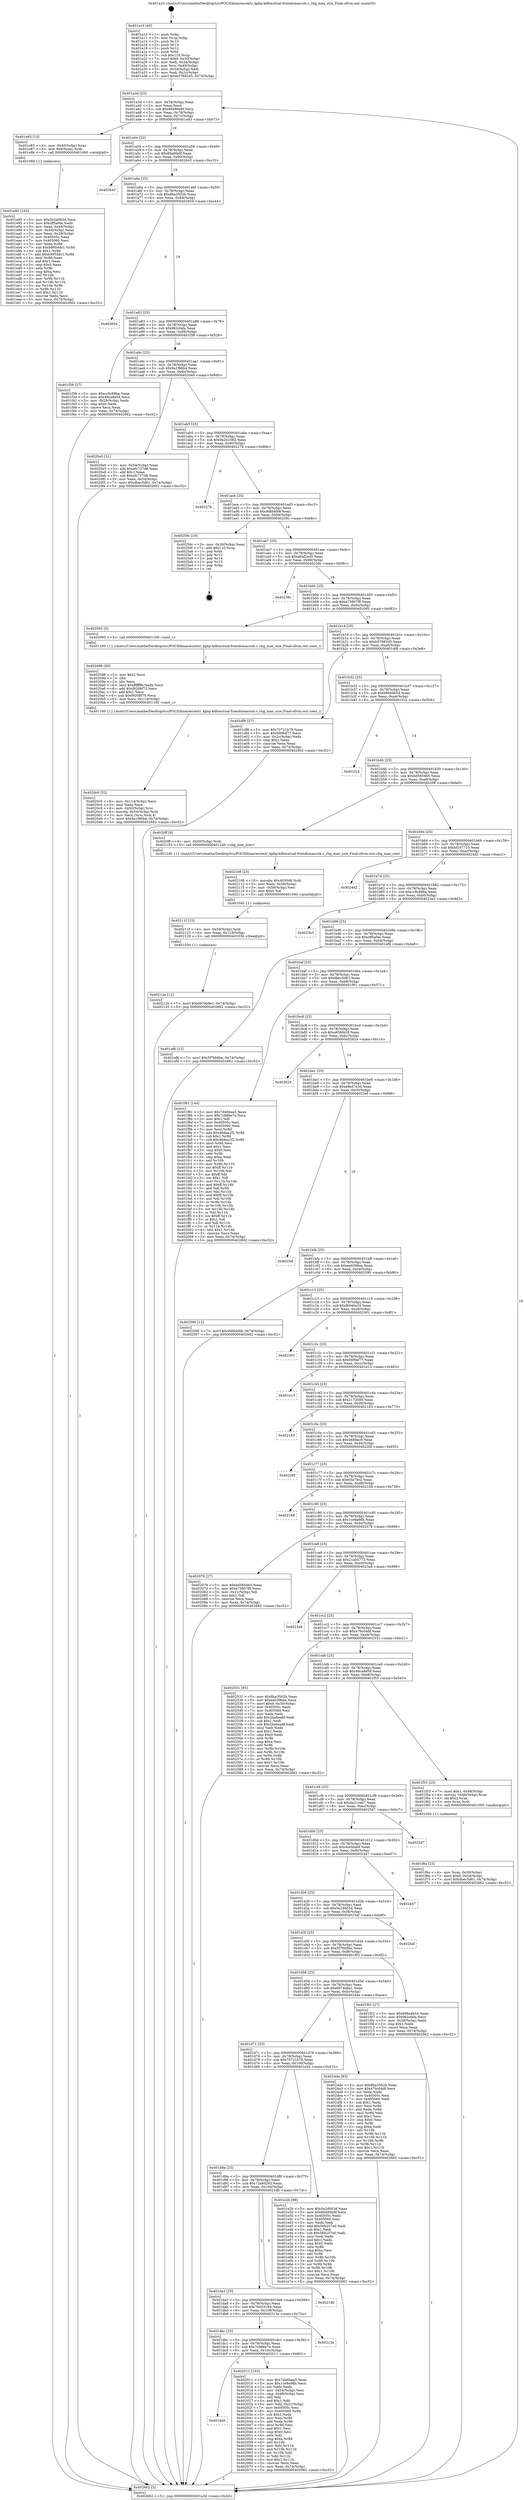 digraph "0x401a10" {
  label = "0x401a10 (/mnt/c/Users/mathe/Desktop/tcc/POCII/binaries/extr_kphp-kdbmutual-friendsmaccub.c_chg_max_size_Final-ollvm.out::main(0))"
  labelloc = "t"
  node[shape=record]

  Entry [label="",width=0.3,height=0.3,shape=circle,fillcolor=black,style=filled]
  "0x401a3d" [label="{
     0x401a3d [23]\l
     | [instrs]\l
     &nbsp;&nbsp;0x401a3d \<+3\>: mov -0x74(%rbp),%eax\l
     &nbsp;&nbsp;0x401a40 \<+2\>: mov %eax,%ecx\l
     &nbsp;&nbsp;0x401a42 \<+6\>: sub $0x89490b8f,%ecx\l
     &nbsp;&nbsp;0x401a48 \<+3\>: mov %eax,-0x78(%rbp)\l
     &nbsp;&nbsp;0x401a4b \<+3\>: mov %ecx,-0x7c(%rbp)\l
     &nbsp;&nbsp;0x401a4e \<+6\>: je 0000000000401e83 \<main+0x473\>\l
  }"]
  "0x401e83" [label="{
     0x401e83 [13]\l
     | [instrs]\l
     &nbsp;&nbsp;0x401e83 \<+4\>: mov -0x40(%rbp),%rax\l
     &nbsp;&nbsp;0x401e87 \<+4\>: mov 0x8(%rax),%rdi\l
     &nbsp;&nbsp;0x401e8b \<+5\>: call 0000000000401060 \<atoi@plt\>\l
     | [calls]\l
     &nbsp;&nbsp;0x401060 \{1\} (unknown)\l
  }"]
  "0x401a54" [label="{
     0x401a54 [22]\l
     | [instrs]\l
     &nbsp;&nbsp;0x401a54 \<+5\>: jmp 0000000000401a59 \<main+0x49\>\l
     &nbsp;&nbsp;0x401a59 \<+3\>: mov -0x78(%rbp),%eax\l
     &nbsp;&nbsp;0x401a5c \<+5\>: sub $0x89a6fa0f,%eax\l
     &nbsp;&nbsp;0x401a61 \<+3\>: mov %eax,-0x80(%rbp)\l
     &nbsp;&nbsp;0x401a64 \<+6\>: je 0000000000402643 \<main+0xc33\>\l
  }"]
  Exit [label="",width=0.3,height=0.3,shape=circle,fillcolor=black,style=filled,peripheries=2]
  "0x402643" [label="{
     0x402643\l
  }", style=dashed]
  "0x401a6a" [label="{
     0x401a6a [25]\l
     | [instrs]\l
     &nbsp;&nbsp;0x401a6a \<+5\>: jmp 0000000000401a6f \<main+0x5f\>\l
     &nbsp;&nbsp;0x401a6f \<+3\>: mov -0x78(%rbp),%eax\l
     &nbsp;&nbsp;0x401a72 \<+5\>: sub $0x8ba3502b,%eax\l
     &nbsp;&nbsp;0x401a77 \<+6\>: mov %eax,-0x84(%rbp)\l
     &nbsp;&nbsp;0x401a7d \<+6\>: je 0000000000402654 \<main+0xc44\>\l
  }"]
  "0x40212e" [label="{
     0x40212e [12]\l
     | [instrs]\l
     &nbsp;&nbsp;0x40212e \<+7\>: movl $0x6974b8e1,-0x74(%rbp)\l
     &nbsp;&nbsp;0x402135 \<+5\>: jmp 0000000000402662 \<main+0xc52\>\l
  }"]
  "0x402654" [label="{
     0x402654\l
  }", style=dashed]
  "0x401a83" [label="{
     0x401a83 [25]\l
     | [instrs]\l
     &nbsp;&nbsp;0x401a83 \<+5\>: jmp 0000000000401a88 \<main+0x78\>\l
     &nbsp;&nbsp;0x401a88 \<+3\>: mov -0x78(%rbp),%eax\l
     &nbsp;&nbsp;0x401a8b \<+5\>: sub $0x962cfafa,%eax\l
     &nbsp;&nbsp;0x401a90 \<+6\>: mov %eax,-0x88(%rbp)\l
     &nbsp;&nbsp;0x401a96 \<+6\>: je 0000000000401f38 \<main+0x528\>\l
  }"]
  "0x40211f" [label="{
     0x40211f [15]\l
     | [instrs]\l
     &nbsp;&nbsp;0x40211f \<+4\>: mov -0x50(%rbp),%rdi\l
     &nbsp;&nbsp;0x402123 \<+6\>: mov %eax,-0x118(%rbp)\l
     &nbsp;&nbsp;0x402129 \<+5\>: call 0000000000401030 \<free@plt\>\l
     | [calls]\l
     &nbsp;&nbsp;0x401030 \{1\} (unknown)\l
  }"]
  "0x401f38" [label="{
     0x401f38 [27]\l
     | [instrs]\l
     &nbsp;&nbsp;0x401f38 \<+5\>: mov $0xcc8c89ba,%eax\l
     &nbsp;&nbsp;0x401f3d \<+5\>: mov $0x48ca8e59,%ecx\l
     &nbsp;&nbsp;0x401f42 \<+3\>: mov -0x28(%rbp),%edx\l
     &nbsp;&nbsp;0x401f45 \<+3\>: cmp $0x0,%edx\l
     &nbsp;&nbsp;0x401f48 \<+3\>: cmove %ecx,%eax\l
     &nbsp;&nbsp;0x401f4b \<+3\>: mov %eax,-0x74(%rbp)\l
     &nbsp;&nbsp;0x401f4e \<+5\>: jmp 0000000000402662 \<main+0xc52\>\l
  }"]
  "0x401a9c" [label="{
     0x401a9c [25]\l
     | [instrs]\l
     &nbsp;&nbsp;0x401a9c \<+5\>: jmp 0000000000401aa1 \<main+0x91\>\l
     &nbsp;&nbsp;0x401aa1 \<+3\>: mov -0x78(%rbp),%eax\l
     &nbsp;&nbsp;0x401aa4 \<+5\>: sub $0x9a1f96b4,%eax\l
     &nbsp;&nbsp;0x401aa9 \<+6\>: mov %eax,-0x8c(%rbp)\l
     &nbsp;&nbsp;0x401aaf \<+6\>: je 00000000004020e0 \<main+0x6d0\>\l
  }"]
  "0x402108" [label="{
     0x402108 [23]\l
     | [instrs]\l
     &nbsp;&nbsp;0x402108 \<+10\>: movabs $0x4030d6,%rdi\l
     &nbsp;&nbsp;0x402112 \<+3\>: mov %eax,-0x58(%rbp)\l
     &nbsp;&nbsp;0x402115 \<+3\>: mov -0x58(%rbp),%esi\l
     &nbsp;&nbsp;0x402118 \<+2\>: mov $0x0,%al\l
     &nbsp;&nbsp;0x40211a \<+5\>: call 0000000000401040 \<printf@plt\>\l
     | [calls]\l
     &nbsp;&nbsp;0x401040 \{1\} (unknown)\l
  }"]
  "0x4020e0" [label="{
     0x4020e0 [31]\l
     | [instrs]\l
     &nbsp;&nbsp;0x4020e0 \<+3\>: mov -0x54(%rbp),%eax\l
     &nbsp;&nbsp;0x4020e3 \<+5\>: add $0xefc737d8,%eax\l
     &nbsp;&nbsp;0x4020e8 \<+3\>: add $0x1,%eax\l
     &nbsp;&nbsp;0x4020eb \<+5\>: sub $0xefc737d8,%eax\l
     &nbsp;&nbsp;0x4020f0 \<+3\>: mov %eax,-0x54(%rbp)\l
     &nbsp;&nbsp;0x4020f3 \<+7\>: movl $0xdbec5d61,-0x74(%rbp)\l
     &nbsp;&nbsp;0x4020fa \<+5\>: jmp 0000000000402662 \<main+0xc52\>\l
  }"]
  "0x401ab5" [label="{
     0x401ab5 [25]\l
     | [instrs]\l
     &nbsp;&nbsp;0x401ab5 \<+5\>: jmp 0000000000401aba \<main+0xaa\>\l
     &nbsp;&nbsp;0x401aba \<+3\>: mov -0x78(%rbp),%eax\l
     &nbsp;&nbsp;0x401abd \<+5\>: sub $0x9a2b1082,%eax\l
     &nbsp;&nbsp;0x401ac2 \<+6\>: mov %eax,-0x90(%rbp)\l
     &nbsp;&nbsp;0x401ac8 \<+6\>: je 000000000040227b \<main+0x86b\>\l
  }"]
  "0x4020c0" [label="{
     0x4020c0 [32]\l
     | [instrs]\l
     &nbsp;&nbsp;0x4020c0 \<+6\>: mov -0x114(%rbp),%ecx\l
     &nbsp;&nbsp;0x4020c6 \<+3\>: imul %eax,%ecx\l
     &nbsp;&nbsp;0x4020c9 \<+4\>: mov -0x50(%rbp),%rsi\l
     &nbsp;&nbsp;0x4020cd \<+4\>: movslq -0x54(%rbp),%rdi\l
     &nbsp;&nbsp;0x4020d1 \<+3\>: mov %ecx,(%rsi,%rdi,4)\l
     &nbsp;&nbsp;0x4020d4 \<+7\>: movl $0x9a1f96b4,-0x74(%rbp)\l
     &nbsp;&nbsp;0x4020db \<+5\>: jmp 0000000000402662 \<main+0xc52\>\l
  }"]
  "0x40227b" [label="{
     0x40227b\l
  }", style=dashed]
  "0x401ace" [label="{
     0x401ace [25]\l
     | [instrs]\l
     &nbsp;&nbsp;0x401ace \<+5\>: jmp 0000000000401ad3 \<main+0xc3\>\l
     &nbsp;&nbsp;0x401ad3 \<+3\>: mov -0x78(%rbp),%eax\l
     &nbsp;&nbsp;0x401ad6 \<+5\>: sub $0x9dfd4f48,%eax\l
     &nbsp;&nbsp;0x401adb \<+6\>: mov %eax,-0x94(%rbp)\l
     &nbsp;&nbsp;0x401ae1 \<+6\>: je 000000000040259c \<main+0xb8c\>\l
  }"]
  "0x402098" [label="{
     0x402098 [40]\l
     | [instrs]\l
     &nbsp;&nbsp;0x402098 \<+5\>: mov $0x2,%ecx\l
     &nbsp;&nbsp;0x40209d \<+1\>: cltd\l
     &nbsp;&nbsp;0x40209e \<+2\>: idiv %ecx\l
     &nbsp;&nbsp;0x4020a0 \<+6\>: imul $0xfffffffe,%edx,%ecx\l
     &nbsp;&nbsp;0x4020a6 \<+6\>: add $0xf9208f75,%ecx\l
     &nbsp;&nbsp;0x4020ac \<+3\>: add $0x1,%ecx\l
     &nbsp;&nbsp;0x4020af \<+6\>: sub $0xf9208f75,%ecx\l
     &nbsp;&nbsp;0x4020b5 \<+6\>: mov %ecx,-0x114(%rbp)\l
     &nbsp;&nbsp;0x4020bb \<+5\>: call 0000000000401160 \<next_i\>\l
     | [calls]\l
     &nbsp;&nbsp;0x401160 \{1\} (/mnt/c/Users/mathe/Desktop/tcc/POCII/binaries/extr_kphp-kdbmutual-friendsmaccub.c_chg_max_size_Final-ollvm.out::next_i)\l
  }"]
  "0x40259c" [label="{
     0x40259c [19]\l
     | [instrs]\l
     &nbsp;&nbsp;0x40259c \<+3\>: mov -0x30(%rbp),%eax\l
     &nbsp;&nbsp;0x40259f \<+7\>: add $0x110,%rsp\l
     &nbsp;&nbsp;0x4025a6 \<+1\>: pop %rbx\l
     &nbsp;&nbsp;0x4025a7 \<+2\>: pop %r12\l
     &nbsp;&nbsp;0x4025a9 \<+2\>: pop %r14\l
     &nbsp;&nbsp;0x4025ab \<+2\>: pop %r15\l
     &nbsp;&nbsp;0x4025ad \<+1\>: pop %rbp\l
     &nbsp;&nbsp;0x4025ae \<+1\>: ret\l
  }"]
  "0x401ae7" [label="{
     0x401ae7 [25]\l
     | [instrs]\l
     &nbsp;&nbsp;0x401ae7 \<+5\>: jmp 0000000000401aec \<main+0xdc\>\l
     &nbsp;&nbsp;0x401aec \<+3\>: mov -0x78(%rbp),%eax\l
     &nbsp;&nbsp;0x401aef \<+5\>: sub $0xa6bf2ed5,%eax\l
     &nbsp;&nbsp;0x401af4 \<+6\>: mov %eax,-0x98(%rbp)\l
     &nbsp;&nbsp;0x401afa \<+6\>: je 000000000040239c \<main+0x98c\>\l
  }"]
  "0x401dd5" [label="{
     0x401dd5\l
  }", style=dashed]
  "0x40239c" [label="{
     0x40239c\l
  }", style=dashed]
  "0x401b00" [label="{
     0x401b00 [25]\l
     | [instrs]\l
     &nbsp;&nbsp;0x401b00 \<+5\>: jmp 0000000000401b05 \<main+0xf5\>\l
     &nbsp;&nbsp;0x401b05 \<+3\>: mov -0x78(%rbp),%eax\l
     &nbsp;&nbsp;0x401b08 \<+5\>: sub $0xa73907f8,%eax\l
     &nbsp;&nbsp;0x401b0d \<+6\>: mov %eax,-0x9c(%rbp)\l
     &nbsp;&nbsp;0x401b13 \<+6\>: je 0000000000402093 \<main+0x683\>\l
  }"]
  "0x402011" [label="{
     0x402011 [103]\l
     | [instrs]\l
     &nbsp;&nbsp;0x402011 \<+5\>: mov $0x7d46bea5,%eax\l
     &nbsp;&nbsp;0x402016 \<+5\>: mov $0x1ce9a98b,%ecx\l
     &nbsp;&nbsp;0x40201b \<+2\>: xor %edx,%edx\l
     &nbsp;&nbsp;0x40201d \<+3\>: mov -0x54(%rbp),%esi\l
     &nbsp;&nbsp;0x402020 \<+3\>: cmp -0x48(%rbp),%esi\l
     &nbsp;&nbsp;0x402023 \<+4\>: setl %dil\l
     &nbsp;&nbsp;0x402027 \<+4\>: and $0x1,%dil\l
     &nbsp;&nbsp;0x40202b \<+4\>: mov %dil,-0x21(%rbp)\l
     &nbsp;&nbsp;0x40202f \<+7\>: mov 0x40505c,%esi\l
     &nbsp;&nbsp;0x402036 \<+8\>: mov 0x405060,%r8d\l
     &nbsp;&nbsp;0x40203e \<+3\>: sub $0x1,%edx\l
     &nbsp;&nbsp;0x402041 \<+3\>: mov %esi,%r9d\l
     &nbsp;&nbsp;0x402044 \<+3\>: add %edx,%r9d\l
     &nbsp;&nbsp;0x402047 \<+4\>: imul %r9d,%esi\l
     &nbsp;&nbsp;0x40204b \<+3\>: and $0x1,%esi\l
     &nbsp;&nbsp;0x40204e \<+3\>: cmp $0x0,%esi\l
     &nbsp;&nbsp;0x402051 \<+4\>: sete %dil\l
     &nbsp;&nbsp;0x402055 \<+4\>: cmp $0xa,%r8d\l
     &nbsp;&nbsp;0x402059 \<+4\>: setl %r10b\l
     &nbsp;&nbsp;0x40205d \<+3\>: mov %dil,%r11b\l
     &nbsp;&nbsp;0x402060 \<+3\>: and %r10b,%r11b\l
     &nbsp;&nbsp;0x402063 \<+3\>: xor %r10b,%dil\l
     &nbsp;&nbsp;0x402066 \<+3\>: or %dil,%r11b\l
     &nbsp;&nbsp;0x402069 \<+4\>: test $0x1,%r11b\l
     &nbsp;&nbsp;0x40206d \<+3\>: cmovne %ecx,%eax\l
     &nbsp;&nbsp;0x402070 \<+3\>: mov %eax,-0x74(%rbp)\l
     &nbsp;&nbsp;0x402073 \<+5\>: jmp 0000000000402662 \<main+0xc52\>\l
  }"]
  "0x402093" [label="{
     0x402093 [5]\l
     | [instrs]\l
     &nbsp;&nbsp;0x402093 \<+5\>: call 0000000000401160 \<next_i\>\l
     | [calls]\l
     &nbsp;&nbsp;0x401160 \{1\} (/mnt/c/Users/mathe/Desktop/tcc/POCII/binaries/extr_kphp-kdbmutual-friendsmaccub.c_chg_max_size_Final-ollvm.out::next_i)\l
  }"]
  "0x401b19" [label="{
     0x401b19 [25]\l
     | [instrs]\l
     &nbsp;&nbsp;0x401b19 \<+5\>: jmp 0000000000401b1e \<main+0x10e\>\l
     &nbsp;&nbsp;0x401b1e \<+3\>: mov -0x78(%rbp),%eax\l
     &nbsp;&nbsp;0x401b21 \<+5\>: sub $0xb57882d5,%eax\l
     &nbsp;&nbsp;0x401b26 \<+6\>: mov %eax,-0xa0(%rbp)\l
     &nbsp;&nbsp;0x401b2c \<+6\>: je 0000000000401df8 \<main+0x3e8\>\l
  }"]
  "0x401dbc" [label="{
     0x401dbc [25]\l
     | [instrs]\l
     &nbsp;&nbsp;0x401dbc \<+5\>: jmp 0000000000401dc1 \<main+0x3b1\>\l
     &nbsp;&nbsp;0x401dc1 \<+3\>: mov -0x78(%rbp),%eax\l
     &nbsp;&nbsp;0x401dc4 \<+5\>: sub $0x7c986e7e,%eax\l
     &nbsp;&nbsp;0x401dc9 \<+6\>: mov %eax,-0x10c(%rbp)\l
     &nbsp;&nbsp;0x401dcf \<+6\>: je 0000000000402011 \<main+0x601\>\l
  }"]
  "0x401df8" [label="{
     0x401df8 [27]\l
     | [instrs]\l
     &nbsp;&nbsp;0x401df8 \<+5\>: mov $0x70721b78,%eax\l
     &nbsp;&nbsp;0x401dfd \<+5\>: mov $0xfd99af77,%ecx\l
     &nbsp;&nbsp;0x401e02 \<+3\>: mov -0x2c(%rbp),%edx\l
     &nbsp;&nbsp;0x401e05 \<+3\>: cmp $0x2,%edx\l
     &nbsp;&nbsp;0x401e08 \<+3\>: cmovne %ecx,%eax\l
     &nbsp;&nbsp;0x401e0b \<+3\>: mov %eax,-0x74(%rbp)\l
     &nbsp;&nbsp;0x401e0e \<+5\>: jmp 0000000000402662 \<main+0xc52\>\l
  }"]
  "0x401b32" [label="{
     0x401b32 [25]\l
     | [instrs]\l
     &nbsp;&nbsp;0x401b32 \<+5\>: jmp 0000000000401b37 \<main+0x127\>\l
     &nbsp;&nbsp;0x401b37 \<+3\>: mov -0x78(%rbp),%eax\l
     &nbsp;&nbsp;0x401b3a \<+5\>: sub $0xb86a4b54,%eax\l
     &nbsp;&nbsp;0x401b3f \<+6\>: mov %eax,-0xa4(%rbp)\l
     &nbsp;&nbsp;0x401b45 \<+6\>: je 0000000000401f1d \<main+0x50d\>\l
  }"]
  "0x402662" [label="{
     0x402662 [5]\l
     | [instrs]\l
     &nbsp;&nbsp;0x402662 \<+5\>: jmp 0000000000401a3d \<main+0x2d\>\l
  }"]
  "0x401a10" [label="{
     0x401a10 [45]\l
     | [instrs]\l
     &nbsp;&nbsp;0x401a10 \<+1\>: push %rbp\l
     &nbsp;&nbsp;0x401a11 \<+3\>: mov %rsp,%rbp\l
     &nbsp;&nbsp;0x401a14 \<+2\>: push %r15\l
     &nbsp;&nbsp;0x401a16 \<+2\>: push %r14\l
     &nbsp;&nbsp;0x401a18 \<+2\>: push %r12\l
     &nbsp;&nbsp;0x401a1a \<+1\>: push %rbx\l
     &nbsp;&nbsp;0x401a1b \<+7\>: sub $0x110,%rsp\l
     &nbsp;&nbsp;0x401a22 \<+7\>: movl $0x0,-0x30(%rbp)\l
     &nbsp;&nbsp;0x401a29 \<+3\>: mov %edi,-0x34(%rbp)\l
     &nbsp;&nbsp;0x401a2c \<+4\>: mov %rsi,-0x40(%rbp)\l
     &nbsp;&nbsp;0x401a30 \<+3\>: mov -0x34(%rbp),%edi\l
     &nbsp;&nbsp;0x401a33 \<+3\>: mov %edi,-0x2c(%rbp)\l
     &nbsp;&nbsp;0x401a36 \<+7\>: movl $0xb57882d5,-0x74(%rbp)\l
  }"]
  "0x40213a" [label="{
     0x40213a\l
  }", style=dashed]
  "0x401f1d" [label="{
     0x401f1d\l
  }", style=dashed]
  "0x401b4b" [label="{
     0x401b4b [25]\l
     | [instrs]\l
     &nbsp;&nbsp;0x401b4b \<+5\>: jmp 0000000000401b50 \<main+0x140\>\l
     &nbsp;&nbsp;0x401b50 \<+3\>: mov -0x78(%rbp),%eax\l
     &nbsp;&nbsp;0x401b53 \<+5\>: sub $0xbd585465,%eax\l
     &nbsp;&nbsp;0x401b58 \<+6\>: mov %eax,-0xa8(%rbp)\l
     &nbsp;&nbsp;0x401b5e \<+6\>: je 00000000004020ff \<main+0x6ef\>\l
  }"]
  "0x401da3" [label="{
     0x401da3 [25]\l
     | [instrs]\l
     &nbsp;&nbsp;0x401da3 \<+5\>: jmp 0000000000401da8 \<main+0x398\>\l
     &nbsp;&nbsp;0x401da8 \<+3\>: mov -0x78(%rbp),%eax\l
     &nbsp;&nbsp;0x401dab \<+5\>: sub $0x7b053164,%eax\l
     &nbsp;&nbsp;0x401db0 \<+6\>: mov %eax,-0x108(%rbp)\l
     &nbsp;&nbsp;0x401db6 \<+6\>: je 000000000040213a \<main+0x72a\>\l
  }"]
  "0x4020ff" [label="{
     0x4020ff [9]\l
     | [instrs]\l
     &nbsp;&nbsp;0x4020ff \<+4\>: mov -0x50(%rbp),%rdi\l
     &nbsp;&nbsp;0x402103 \<+5\>: call 0000000000401240 \<chg_max_size\>\l
     | [calls]\l
     &nbsp;&nbsp;0x401240 \{1\} (/mnt/c/Users/mathe/Desktop/tcc/POCII/binaries/extr_kphp-kdbmutual-friendsmaccub.c_chg_max_size_Final-ollvm.out::chg_max_size)\l
  }"]
  "0x401b64" [label="{
     0x401b64 [25]\l
     | [instrs]\l
     &nbsp;&nbsp;0x401b64 \<+5\>: jmp 0000000000401b69 \<main+0x159\>\l
     &nbsp;&nbsp;0x401b69 \<+3\>: mov -0x78(%rbp),%eax\l
     &nbsp;&nbsp;0x401b6c \<+5\>: sub $0xbf167710,%eax\l
     &nbsp;&nbsp;0x401b71 \<+6\>: mov %eax,-0xac(%rbp)\l
     &nbsp;&nbsp;0x401b77 \<+6\>: je 00000000004024d2 \<main+0xac2\>\l
  }"]
  "0x4021db" [label="{
     0x4021db\l
  }", style=dashed]
  "0x4024d2" [label="{
     0x4024d2\l
  }", style=dashed]
  "0x401b7d" [label="{
     0x401b7d [25]\l
     | [instrs]\l
     &nbsp;&nbsp;0x401b7d \<+5\>: jmp 0000000000401b82 \<main+0x172\>\l
     &nbsp;&nbsp;0x401b82 \<+3\>: mov -0x78(%rbp),%eax\l
     &nbsp;&nbsp;0x401b85 \<+5\>: sub $0xcc8c89ba,%eax\l
     &nbsp;&nbsp;0x401b8a \<+6\>: mov %eax,-0xb0(%rbp)\l
     &nbsp;&nbsp;0x401b90 \<+6\>: je 00000000004023e3 \<main+0x9d3\>\l
  }"]
  "0x401f6a" [label="{
     0x401f6a [23]\l
     | [instrs]\l
     &nbsp;&nbsp;0x401f6a \<+4\>: mov %rax,-0x50(%rbp)\l
     &nbsp;&nbsp;0x401f6e \<+7\>: movl $0x0,-0x54(%rbp)\l
     &nbsp;&nbsp;0x401f75 \<+7\>: movl $0xdbec5d61,-0x74(%rbp)\l
     &nbsp;&nbsp;0x401f7c \<+5\>: jmp 0000000000402662 \<main+0xc52\>\l
  }"]
  "0x4023e3" [label="{
     0x4023e3\l
  }", style=dashed]
  "0x401b96" [label="{
     0x401b96 [25]\l
     | [instrs]\l
     &nbsp;&nbsp;0x401b96 \<+5\>: jmp 0000000000401b9b \<main+0x18b\>\l
     &nbsp;&nbsp;0x401b9b \<+3\>: mov -0x78(%rbp),%eax\l
     &nbsp;&nbsp;0x401b9e \<+5\>: sub $0xcff5af4e,%eax\l
     &nbsp;&nbsp;0x401ba3 \<+6\>: mov %eax,-0xb4(%rbp)\l
     &nbsp;&nbsp;0x401ba9 \<+6\>: je 0000000000401ef6 \<main+0x4e6\>\l
  }"]
  "0x401e90" [label="{
     0x401e90 [102]\l
     | [instrs]\l
     &nbsp;&nbsp;0x401e90 \<+5\>: mov $0x5e2d003d,%ecx\l
     &nbsp;&nbsp;0x401e95 \<+5\>: mov $0xcff5af4e,%edx\l
     &nbsp;&nbsp;0x401e9a \<+3\>: mov %eax,-0x44(%rbp)\l
     &nbsp;&nbsp;0x401e9d \<+3\>: mov -0x44(%rbp),%eax\l
     &nbsp;&nbsp;0x401ea0 \<+3\>: mov %eax,-0x28(%rbp)\l
     &nbsp;&nbsp;0x401ea3 \<+7\>: mov 0x40505c,%eax\l
     &nbsp;&nbsp;0x401eaa \<+7\>: mov 0x405060,%esi\l
     &nbsp;&nbsp;0x401eb1 \<+3\>: mov %eax,%r8d\l
     &nbsp;&nbsp;0x401eb4 \<+7\>: sub $0xb9954dc1,%r8d\l
     &nbsp;&nbsp;0x401ebb \<+4\>: sub $0x1,%r8d\l
     &nbsp;&nbsp;0x401ebf \<+7\>: add $0xb9954dc1,%r8d\l
     &nbsp;&nbsp;0x401ec6 \<+4\>: imul %r8d,%eax\l
     &nbsp;&nbsp;0x401eca \<+3\>: and $0x1,%eax\l
     &nbsp;&nbsp;0x401ecd \<+3\>: cmp $0x0,%eax\l
     &nbsp;&nbsp;0x401ed0 \<+4\>: sete %r9b\l
     &nbsp;&nbsp;0x401ed4 \<+3\>: cmp $0xa,%esi\l
     &nbsp;&nbsp;0x401ed7 \<+4\>: setl %r10b\l
     &nbsp;&nbsp;0x401edb \<+3\>: mov %r9b,%r11b\l
     &nbsp;&nbsp;0x401ede \<+3\>: and %r10b,%r11b\l
     &nbsp;&nbsp;0x401ee1 \<+3\>: xor %r10b,%r9b\l
     &nbsp;&nbsp;0x401ee4 \<+3\>: or %r9b,%r11b\l
     &nbsp;&nbsp;0x401ee7 \<+4\>: test $0x1,%r11b\l
     &nbsp;&nbsp;0x401eeb \<+3\>: cmovne %edx,%ecx\l
     &nbsp;&nbsp;0x401eee \<+3\>: mov %ecx,-0x74(%rbp)\l
     &nbsp;&nbsp;0x401ef1 \<+5\>: jmp 0000000000402662 \<main+0xc52\>\l
  }"]
  "0x401ef6" [label="{
     0x401ef6 [12]\l
     | [instrs]\l
     &nbsp;&nbsp;0x401ef6 \<+7\>: movl $0x5f76b8be,-0x74(%rbp)\l
     &nbsp;&nbsp;0x401efd \<+5\>: jmp 0000000000402662 \<main+0xc52\>\l
  }"]
  "0x401baf" [label="{
     0x401baf [25]\l
     | [instrs]\l
     &nbsp;&nbsp;0x401baf \<+5\>: jmp 0000000000401bb4 \<main+0x1a4\>\l
     &nbsp;&nbsp;0x401bb4 \<+3\>: mov -0x78(%rbp),%eax\l
     &nbsp;&nbsp;0x401bb7 \<+5\>: sub $0xdbec5d61,%eax\l
     &nbsp;&nbsp;0x401bbc \<+6\>: mov %eax,-0xb8(%rbp)\l
     &nbsp;&nbsp;0x401bc2 \<+6\>: je 0000000000401f81 \<main+0x571\>\l
  }"]
  "0x401d8a" [label="{
     0x401d8a [25]\l
     | [instrs]\l
     &nbsp;&nbsp;0x401d8a \<+5\>: jmp 0000000000401d8f \<main+0x37f\>\l
     &nbsp;&nbsp;0x401d8f \<+3\>: mov -0x78(%rbp),%eax\l
     &nbsp;&nbsp;0x401d92 \<+5\>: sub $0x72a6d292,%eax\l
     &nbsp;&nbsp;0x401d97 \<+6\>: mov %eax,-0x104(%rbp)\l
     &nbsp;&nbsp;0x401d9d \<+6\>: je 00000000004021db \<main+0x7cb\>\l
  }"]
  "0x401f81" [label="{
     0x401f81 [144]\l
     | [instrs]\l
     &nbsp;&nbsp;0x401f81 \<+5\>: mov $0x7d46bea5,%eax\l
     &nbsp;&nbsp;0x401f86 \<+5\>: mov $0x7c986e7e,%ecx\l
     &nbsp;&nbsp;0x401f8b \<+2\>: mov $0x1,%dl\l
     &nbsp;&nbsp;0x401f8d \<+7\>: mov 0x40505c,%esi\l
     &nbsp;&nbsp;0x401f94 \<+7\>: mov 0x405060,%edi\l
     &nbsp;&nbsp;0x401f9b \<+3\>: mov %esi,%r8d\l
     &nbsp;&nbsp;0x401f9e \<+7\>: add $0x46dea1f2,%r8d\l
     &nbsp;&nbsp;0x401fa5 \<+4\>: sub $0x1,%r8d\l
     &nbsp;&nbsp;0x401fa9 \<+7\>: sub $0x46dea1f2,%r8d\l
     &nbsp;&nbsp;0x401fb0 \<+4\>: imul %r8d,%esi\l
     &nbsp;&nbsp;0x401fb4 \<+3\>: and $0x1,%esi\l
     &nbsp;&nbsp;0x401fb7 \<+3\>: cmp $0x0,%esi\l
     &nbsp;&nbsp;0x401fba \<+4\>: sete %r9b\l
     &nbsp;&nbsp;0x401fbe \<+3\>: cmp $0xa,%edi\l
     &nbsp;&nbsp;0x401fc1 \<+4\>: setl %r10b\l
     &nbsp;&nbsp;0x401fc5 \<+3\>: mov %r9b,%r11b\l
     &nbsp;&nbsp;0x401fc8 \<+4\>: xor $0xff,%r11b\l
     &nbsp;&nbsp;0x401fcc \<+3\>: mov %r10b,%bl\l
     &nbsp;&nbsp;0x401fcf \<+3\>: xor $0xff,%bl\l
     &nbsp;&nbsp;0x401fd2 \<+3\>: xor $0x1,%dl\l
     &nbsp;&nbsp;0x401fd5 \<+3\>: mov %r11b,%r14b\l
     &nbsp;&nbsp;0x401fd8 \<+4\>: and $0xff,%r14b\l
     &nbsp;&nbsp;0x401fdc \<+3\>: and %dl,%r9b\l
     &nbsp;&nbsp;0x401fdf \<+3\>: mov %bl,%r15b\l
     &nbsp;&nbsp;0x401fe2 \<+4\>: and $0xff,%r15b\l
     &nbsp;&nbsp;0x401fe6 \<+3\>: and %dl,%r10b\l
     &nbsp;&nbsp;0x401fe9 \<+3\>: or %r9b,%r14b\l
     &nbsp;&nbsp;0x401fec \<+3\>: or %r10b,%r15b\l
     &nbsp;&nbsp;0x401fef \<+3\>: xor %r15b,%r14b\l
     &nbsp;&nbsp;0x401ff2 \<+3\>: or %bl,%r11b\l
     &nbsp;&nbsp;0x401ff5 \<+4\>: xor $0xff,%r11b\l
     &nbsp;&nbsp;0x401ff9 \<+3\>: or $0x1,%dl\l
     &nbsp;&nbsp;0x401ffc \<+3\>: and %dl,%r11b\l
     &nbsp;&nbsp;0x401fff \<+3\>: or %r11b,%r14b\l
     &nbsp;&nbsp;0x402002 \<+4\>: test $0x1,%r14b\l
     &nbsp;&nbsp;0x402006 \<+3\>: cmovne %ecx,%eax\l
     &nbsp;&nbsp;0x402009 \<+3\>: mov %eax,-0x74(%rbp)\l
     &nbsp;&nbsp;0x40200c \<+5\>: jmp 0000000000402662 \<main+0xc52\>\l
  }"]
  "0x401bc8" [label="{
     0x401bc8 [25]\l
     | [instrs]\l
     &nbsp;&nbsp;0x401bc8 \<+5\>: jmp 0000000000401bcd \<main+0x1bd\>\l
     &nbsp;&nbsp;0x401bcd \<+3\>: mov -0x78(%rbp),%eax\l
     &nbsp;&nbsp;0x401bd0 \<+5\>: sub $0xe656fe28,%eax\l
     &nbsp;&nbsp;0x401bd5 \<+6\>: mov %eax,-0xbc(%rbp)\l
     &nbsp;&nbsp;0x401bdb \<+6\>: je 0000000000402624 \<main+0xc14\>\l
  }"]
  "0x401e2b" [label="{
     0x401e2b [88]\l
     | [instrs]\l
     &nbsp;&nbsp;0x401e2b \<+5\>: mov $0x5e2d003d,%eax\l
     &nbsp;&nbsp;0x401e30 \<+5\>: mov $0x89490b8f,%ecx\l
     &nbsp;&nbsp;0x401e35 \<+7\>: mov 0x40505c,%edx\l
     &nbsp;&nbsp;0x401e3c \<+7\>: mov 0x405060,%esi\l
     &nbsp;&nbsp;0x401e43 \<+2\>: mov %edx,%edi\l
     &nbsp;&nbsp;0x401e45 \<+6\>: add $0x56b257e0,%edi\l
     &nbsp;&nbsp;0x401e4b \<+3\>: sub $0x1,%edi\l
     &nbsp;&nbsp;0x401e4e \<+6\>: sub $0x56b257e0,%edi\l
     &nbsp;&nbsp;0x401e54 \<+3\>: imul %edi,%edx\l
     &nbsp;&nbsp;0x401e57 \<+3\>: and $0x1,%edx\l
     &nbsp;&nbsp;0x401e5a \<+3\>: cmp $0x0,%edx\l
     &nbsp;&nbsp;0x401e5d \<+4\>: sete %r8b\l
     &nbsp;&nbsp;0x401e61 \<+3\>: cmp $0xa,%esi\l
     &nbsp;&nbsp;0x401e64 \<+4\>: setl %r9b\l
     &nbsp;&nbsp;0x401e68 \<+3\>: mov %r8b,%r10b\l
     &nbsp;&nbsp;0x401e6b \<+3\>: and %r9b,%r10b\l
     &nbsp;&nbsp;0x401e6e \<+3\>: xor %r9b,%r8b\l
     &nbsp;&nbsp;0x401e71 \<+3\>: or %r8b,%r10b\l
     &nbsp;&nbsp;0x401e74 \<+4\>: test $0x1,%r10b\l
     &nbsp;&nbsp;0x401e78 \<+3\>: cmovne %ecx,%eax\l
     &nbsp;&nbsp;0x401e7b \<+3\>: mov %eax,-0x74(%rbp)\l
     &nbsp;&nbsp;0x401e7e \<+5\>: jmp 0000000000402662 \<main+0xc52\>\l
  }"]
  "0x402624" [label="{
     0x402624\l
  }", style=dashed]
  "0x401be1" [label="{
     0x401be1 [25]\l
     | [instrs]\l
     &nbsp;&nbsp;0x401be1 \<+5\>: jmp 0000000000401be6 \<main+0x1d6\>\l
     &nbsp;&nbsp;0x401be6 \<+3\>: mov -0x78(%rbp),%eax\l
     &nbsp;&nbsp;0x401be9 \<+5\>: sub $0xe8ed7e3d,%eax\l
     &nbsp;&nbsp;0x401bee \<+6\>: mov %eax,-0xc0(%rbp)\l
     &nbsp;&nbsp;0x401bf4 \<+6\>: je 00000000004023ef \<main+0x9df\>\l
  }"]
  "0x401d71" [label="{
     0x401d71 [25]\l
     | [instrs]\l
     &nbsp;&nbsp;0x401d71 \<+5\>: jmp 0000000000401d76 \<main+0x366\>\l
     &nbsp;&nbsp;0x401d76 \<+3\>: mov -0x78(%rbp),%eax\l
     &nbsp;&nbsp;0x401d79 \<+5\>: sub $0x70721b78,%eax\l
     &nbsp;&nbsp;0x401d7e \<+6\>: mov %eax,-0x100(%rbp)\l
     &nbsp;&nbsp;0x401d84 \<+6\>: je 0000000000401e2b \<main+0x41b\>\l
  }"]
  "0x4023ef" [label="{
     0x4023ef\l
  }", style=dashed]
  "0x401bfa" [label="{
     0x401bfa [25]\l
     | [instrs]\l
     &nbsp;&nbsp;0x401bfa \<+5\>: jmp 0000000000401bff \<main+0x1ef\>\l
     &nbsp;&nbsp;0x401bff \<+3\>: mov -0x78(%rbp),%eax\l
     &nbsp;&nbsp;0x401c02 \<+5\>: sub $0xea0396ee,%eax\l
     &nbsp;&nbsp;0x401c07 \<+6\>: mov %eax,-0xc4(%rbp)\l
     &nbsp;&nbsp;0x401c0d \<+6\>: je 0000000000402590 \<main+0xb80\>\l
  }"]
  "0x4024de" [label="{
     0x4024de [83]\l
     | [instrs]\l
     &nbsp;&nbsp;0x4024de \<+5\>: mov $0x8ba3502b,%eax\l
     &nbsp;&nbsp;0x4024e3 \<+5\>: mov $0x47bc04df,%ecx\l
     &nbsp;&nbsp;0x4024e8 \<+2\>: xor %edx,%edx\l
     &nbsp;&nbsp;0x4024ea \<+7\>: mov 0x40505c,%esi\l
     &nbsp;&nbsp;0x4024f1 \<+7\>: mov 0x405060,%edi\l
     &nbsp;&nbsp;0x4024f8 \<+3\>: sub $0x1,%edx\l
     &nbsp;&nbsp;0x4024fb \<+3\>: mov %esi,%r8d\l
     &nbsp;&nbsp;0x4024fe \<+3\>: add %edx,%r8d\l
     &nbsp;&nbsp;0x402501 \<+4\>: imul %r8d,%esi\l
     &nbsp;&nbsp;0x402505 \<+3\>: and $0x1,%esi\l
     &nbsp;&nbsp;0x402508 \<+3\>: cmp $0x0,%esi\l
     &nbsp;&nbsp;0x40250b \<+4\>: sete %r9b\l
     &nbsp;&nbsp;0x40250f \<+3\>: cmp $0xa,%edi\l
     &nbsp;&nbsp;0x402512 \<+4\>: setl %r10b\l
     &nbsp;&nbsp;0x402516 \<+3\>: mov %r9b,%r11b\l
     &nbsp;&nbsp;0x402519 \<+3\>: and %r10b,%r11b\l
     &nbsp;&nbsp;0x40251c \<+3\>: xor %r10b,%r9b\l
     &nbsp;&nbsp;0x40251f \<+3\>: or %r9b,%r11b\l
     &nbsp;&nbsp;0x402522 \<+4\>: test $0x1,%r11b\l
     &nbsp;&nbsp;0x402526 \<+3\>: cmovne %ecx,%eax\l
     &nbsp;&nbsp;0x402529 \<+3\>: mov %eax,-0x74(%rbp)\l
     &nbsp;&nbsp;0x40252c \<+5\>: jmp 0000000000402662 \<main+0xc52\>\l
  }"]
  "0x402590" [label="{
     0x402590 [12]\l
     | [instrs]\l
     &nbsp;&nbsp;0x402590 \<+7\>: movl $0x9dfd4f48,-0x74(%rbp)\l
     &nbsp;&nbsp;0x402597 \<+5\>: jmp 0000000000402662 \<main+0xc52\>\l
  }"]
  "0x401c13" [label="{
     0x401c13 [25]\l
     | [instrs]\l
     &nbsp;&nbsp;0x401c13 \<+5\>: jmp 0000000000401c18 \<main+0x208\>\l
     &nbsp;&nbsp;0x401c18 \<+3\>: mov -0x78(%rbp),%eax\l
     &nbsp;&nbsp;0x401c1b \<+5\>: sub $0xf6046a19,%eax\l
     &nbsp;&nbsp;0x401c20 \<+6\>: mov %eax,-0xc8(%rbp)\l
     &nbsp;&nbsp;0x401c26 \<+6\>: je 0000000000402301 \<main+0x8f1\>\l
  }"]
  "0x401d58" [label="{
     0x401d58 [25]\l
     | [instrs]\l
     &nbsp;&nbsp;0x401d58 \<+5\>: jmp 0000000000401d5d \<main+0x34d\>\l
     &nbsp;&nbsp;0x401d5d \<+3\>: mov -0x78(%rbp),%eax\l
     &nbsp;&nbsp;0x401d60 \<+5\>: sub $0x6974b8e1,%eax\l
     &nbsp;&nbsp;0x401d65 \<+6\>: mov %eax,-0xfc(%rbp)\l
     &nbsp;&nbsp;0x401d6b \<+6\>: je 00000000004024de \<main+0xace\>\l
  }"]
  "0x402301" [label="{
     0x402301\l
  }", style=dashed]
  "0x401c2c" [label="{
     0x401c2c [25]\l
     | [instrs]\l
     &nbsp;&nbsp;0x401c2c \<+5\>: jmp 0000000000401c31 \<main+0x221\>\l
     &nbsp;&nbsp;0x401c31 \<+3\>: mov -0x78(%rbp),%eax\l
     &nbsp;&nbsp;0x401c34 \<+5\>: sub $0xfd99af77,%eax\l
     &nbsp;&nbsp;0x401c39 \<+6\>: mov %eax,-0xcc(%rbp)\l
     &nbsp;&nbsp;0x401c3f \<+6\>: je 0000000000401e13 \<main+0x403\>\l
  }"]
  "0x401f02" [label="{
     0x401f02 [27]\l
     | [instrs]\l
     &nbsp;&nbsp;0x401f02 \<+5\>: mov $0xb86a4b54,%eax\l
     &nbsp;&nbsp;0x401f07 \<+5\>: mov $0x962cfafa,%ecx\l
     &nbsp;&nbsp;0x401f0c \<+3\>: mov -0x28(%rbp),%edx\l
     &nbsp;&nbsp;0x401f0f \<+3\>: cmp $0x1,%edx\l
     &nbsp;&nbsp;0x401f12 \<+3\>: cmovl %ecx,%eax\l
     &nbsp;&nbsp;0x401f15 \<+3\>: mov %eax,-0x74(%rbp)\l
     &nbsp;&nbsp;0x401f18 \<+5\>: jmp 0000000000402662 \<main+0xc52\>\l
  }"]
  "0x401e13" [label="{
     0x401e13\l
  }", style=dashed]
  "0x401c45" [label="{
     0x401c45 [25]\l
     | [instrs]\l
     &nbsp;&nbsp;0x401c45 \<+5\>: jmp 0000000000401c4a \<main+0x23a\>\l
     &nbsp;&nbsp;0x401c4a \<+3\>: mov -0x78(%rbp),%eax\l
     &nbsp;&nbsp;0x401c4d \<+5\>: sub $0x2173585,%eax\l
     &nbsp;&nbsp;0x401c52 \<+6\>: mov %eax,-0xd0(%rbp)\l
     &nbsp;&nbsp;0x401c58 \<+6\>: je 0000000000402183 \<main+0x773\>\l
  }"]
  "0x401d3f" [label="{
     0x401d3f [25]\l
     | [instrs]\l
     &nbsp;&nbsp;0x401d3f \<+5\>: jmp 0000000000401d44 \<main+0x334\>\l
     &nbsp;&nbsp;0x401d44 \<+3\>: mov -0x78(%rbp),%eax\l
     &nbsp;&nbsp;0x401d47 \<+5\>: sub $0x5f76b8be,%eax\l
     &nbsp;&nbsp;0x401d4c \<+6\>: mov %eax,-0xf8(%rbp)\l
     &nbsp;&nbsp;0x401d52 \<+6\>: je 0000000000401f02 \<main+0x4f2\>\l
  }"]
  "0x402183" [label="{
     0x402183\l
  }", style=dashed]
  "0x401c5e" [label="{
     0x401c5e [25]\l
     | [instrs]\l
     &nbsp;&nbsp;0x401c5e \<+5\>: jmp 0000000000401c63 \<main+0x253\>\l
     &nbsp;&nbsp;0x401c63 \<+3\>: mov -0x78(%rbp),%eax\l
     &nbsp;&nbsp;0x401c66 \<+5\>: sub $0x4688ac9,%eax\l
     &nbsp;&nbsp;0x401c6b \<+6\>: mov %eax,-0xd4(%rbp)\l
     &nbsp;&nbsp;0x401c71 \<+6\>: je 000000000040226f \<main+0x85f\>\l
  }"]
  "0x4025af" [label="{
     0x4025af\l
  }", style=dashed]
  "0x40226f" [label="{
     0x40226f\l
  }", style=dashed]
  "0x401c77" [label="{
     0x401c77 [25]\l
     | [instrs]\l
     &nbsp;&nbsp;0x401c77 \<+5\>: jmp 0000000000401c7c \<main+0x26c\>\l
     &nbsp;&nbsp;0x401c7c \<+3\>: mov -0x78(%rbp),%eax\l
     &nbsp;&nbsp;0x401c7f \<+5\>: sub $0x65a79c2,%eax\l
     &nbsp;&nbsp;0x401c84 \<+6\>: mov %eax,-0xd8(%rbp)\l
     &nbsp;&nbsp;0x401c8a \<+6\>: je 0000000000402168 \<main+0x758\>\l
  }"]
  "0x401d26" [label="{
     0x401d26 [25]\l
     | [instrs]\l
     &nbsp;&nbsp;0x401d26 \<+5\>: jmp 0000000000401d2b \<main+0x31b\>\l
     &nbsp;&nbsp;0x401d2b \<+3\>: mov -0x78(%rbp),%eax\l
     &nbsp;&nbsp;0x401d2e \<+5\>: sub $0x5e2d003d,%eax\l
     &nbsp;&nbsp;0x401d33 \<+6\>: mov %eax,-0xf4(%rbp)\l
     &nbsp;&nbsp;0x401d39 \<+6\>: je 00000000004025af \<main+0xb9f\>\l
  }"]
  "0x402168" [label="{
     0x402168\l
  }", style=dashed]
  "0x401c90" [label="{
     0x401c90 [25]\l
     | [instrs]\l
     &nbsp;&nbsp;0x401c90 \<+5\>: jmp 0000000000401c95 \<main+0x285\>\l
     &nbsp;&nbsp;0x401c95 \<+3\>: mov -0x78(%rbp),%eax\l
     &nbsp;&nbsp;0x401c98 \<+5\>: sub $0x1ce9a98b,%eax\l
     &nbsp;&nbsp;0x401c9d \<+6\>: mov %eax,-0xdc(%rbp)\l
     &nbsp;&nbsp;0x401ca3 \<+6\>: je 0000000000402078 \<main+0x668\>\l
  }"]
  "0x402447" [label="{
     0x402447\l
  }", style=dashed]
  "0x402078" [label="{
     0x402078 [27]\l
     | [instrs]\l
     &nbsp;&nbsp;0x402078 \<+5\>: mov $0xbd585465,%eax\l
     &nbsp;&nbsp;0x40207d \<+5\>: mov $0xa73907f8,%ecx\l
     &nbsp;&nbsp;0x402082 \<+3\>: mov -0x21(%rbp),%dl\l
     &nbsp;&nbsp;0x402085 \<+3\>: test $0x1,%dl\l
     &nbsp;&nbsp;0x402088 \<+3\>: cmovne %ecx,%eax\l
     &nbsp;&nbsp;0x40208b \<+3\>: mov %eax,-0x74(%rbp)\l
     &nbsp;&nbsp;0x40208e \<+5\>: jmp 0000000000402662 \<main+0xc52\>\l
  }"]
  "0x401ca9" [label="{
     0x401ca9 [25]\l
     | [instrs]\l
     &nbsp;&nbsp;0x401ca9 \<+5\>: jmp 0000000000401cae \<main+0x29e\>\l
     &nbsp;&nbsp;0x401cae \<+3\>: mov -0x78(%rbp),%eax\l
     &nbsp;&nbsp;0x401cb1 \<+5\>: sub $0x21ab5773,%eax\l
     &nbsp;&nbsp;0x401cb6 \<+6\>: mov %eax,-0xe0(%rbp)\l
     &nbsp;&nbsp;0x401cbc \<+6\>: je 00000000004023a8 \<main+0x998\>\l
  }"]
  "0x401d0d" [label="{
     0x401d0d [25]\l
     | [instrs]\l
     &nbsp;&nbsp;0x401d0d \<+5\>: jmp 0000000000401d12 \<main+0x302\>\l
     &nbsp;&nbsp;0x401d12 \<+3\>: mov -0x78(%rbp),%eax\l
     &nbsp;&nbsp;0x401d15 \<+5\>: sub $0x4ce5fab9,%eax\l
     &nbsp;&nbsp;0x401d1a \<+6\>: mov %eax,-0xf0(%rbp)\l
     &nbsp;&nbsp;0x401d20 \<+6\>: je 0000000000402447 \<main+0xa37\>\l
  }"]
  "0x4023a8" [label="{
     0x4023a8\l
  }", style=dashed]
  "0x401cc2" [label="{
     0x401cc2 [25]\l
     | [instrs]\l
     &nbsp;&nbsp;0x401cc2 \<+5\>: jmp 0000000000401cc7 \<main+0x2b7\>\l
     &nbsp;&nbsp;0x401cc7 \<+3\>: mov -0x78(%rbp),%eax\l
     &nbsp;&nbsp;0x401cca \<+5\>: sub $0x47bc04df,%eax\l
     &nbsp;&nbsp;0x401ccf \<+6\>: mov %eax,-0xe4(%rbp)\l
     &nbsp;&nbsp;0x401cd5 \<+6\>: je 0000000000402531 \<main+0xb21\>\l
  }"]
  "0x4025d7" [label="{
     0x4025d7\l
  }", style=dashed]
  "0x402531" [label="{
     0x402531 [95]\l
     | [instrs]\l
     &nbsp;&nbsp;0x402531 \<+5\>: mov $0x8ba3502b,%eax\l
     &nbsp;&nbsp;0x402536 \<+5\>: mov $0xea0396ee,%ecx\l
     &nbsp;&nbsp;0x40253b \<+7\>: movl $0x0,-0x30(%rbp)\l
     &nbsp;&nbsp;0x402542 \<+7\>: mov 0x40505c,%edx\l
     &nbsp;&nbsp;0x402549 \<+7\>: mov 0x405060,%esi\l
     &nbsp;&nbsp;0x402550 \<+2\>: mov %edx,%edi\l
     &nbsp;&nbsp;0x402552 \<+6\>: add $0x2ba8ea8f,%edi\l
     &nbsp;&nbsp;0x402558 \<+3\>: sub $0x1,%edi\l
     &nbsp;&nbsp;0x40255b \<+6\>: sub $0x2ba8ea8f,%edi\l
     &nbsp;&nbsp;0x402561 \<+3\>: imul %edi,%edx\l
     &nbsp;&nbsp;0x402564 \<+3\>: and $0x1,%edx\l
     &nbsp;&nbsp;0x402567 \<+3\>: cmp $0x0,%edx\l
     &nbsp;&nbsp;0x40256a \<+4\>: sete %r8b\l
     &nbsp;&nbsp;0x40256e \<+3\>: cmp $0xa,%esi\l
     &nbsp;&nbsp;0x402571 \<+4\>: setl %r9b\l
     &nbsp;&nbsp;0x402575 \<+3\>: mov %r8b,%r10b\l
     &nbsp;&nbsp;0x402578 \<+3\>: and %r9b,%r10b\l
     &nbsp;&nbsp;0x40257b \<+3\>: xor %r9b,%r8b\l
     &nbsp;&nbsp;0x40257e \<+3\>: or %r8b,%r10b\l
     &nbsp;&nbsp;0x402581 \<+4\>: test $0x1,%r10b\l
     &nbsp;&nbsp;0x402585 \<+3\>: cmovne %ecx,%eax\l
     &nbsp;&nbsp;0x402588 \<+3\>: mov %eax,-0x74(%rbp)\l
     &nbsp;&nbsp;0x40258b \<+5\>: jmp 0000000000402662 \<main+0xc52\>\l
  }"]
  "0x401cdb" [label="{
     0x401cdb [25]\l
     | [instrs]\l
     &nbsp;&nbsp;0x401cdb \<+5\>: jmp 0000000000401ce0 \<main+0x2d0\>\l
     &nbsp;&nbsp;0x401ce0 \<+3\>: mov -0x78(%rbp),%eax\l
     &nbsp;&nbsp;0x401ce3 \<+5\>: sub $0x48ca8e59,%eax\l
     &nbsp;&nbsp;0x401ce8 \<+6\>: mov %eax,-0xe8(%rbp)\l
     &nbsp;&nbsp;0x401cee \<+6\>: je 0000000000401f53 \<main+0x543\>\l
  }"]
  "0x401cf4" [label="{
     0x401cf4 [25]\l
     | [instrs]\l
     &nbsp;&nbsp;0x401cf4 \<+5\>: jmp 0000000000401cf9 \<main+0x2e9\>\l
     &nbsp;&nbsp;0x401cf9 \<+3\>: mov -0x78(%rbp),%eax\l
     &nbsp;&nbsp;0x401cfc \<+5\>: sub $0x4a21ceb7,%eax\l
     &nbsp;&nbsp;0x401d01 \<+6\>: mov %eax,-0xec(%rbp)\l
     &nbsp;&nbsp;0x401d07 \<+6\>: je 00000000004025d7 \<main+0xbc7\>\l
  }"]
  "0x401f53" [label="{
     0x401f53 [23]\l
     | [instrs]\l
     &nbsp;&nbsp;0x401f53 \<+7\>: movl $0x1,-0x48(%rbp)\l
     &nbsp;&nbsp;0x401f5a \<+4\>: movslq -0x48(%rbp),%rax\l
     &nbsp;&nbsp;0x401f5e \<+4\>: shl $0x2,%rax\l
     &nbsp;&nbsp;0x401f62 \<+3\>: mov %rax,%rdi\l
     &nbsp;&nbsp;0x401f65 \<+5\>: call 0000000000401050 \<malloc@plt\>\l
     | [calls]\l
     &nbsp;&nbsp;0x401050 \{1\} (unknown)\l
  }"]
  Entry -> "0x401a10" [label=" 1"]
  "0x401a3d" -> "0x401e83" [label=" 1"]
  "0x401a3d" -> "0x401a54" [label=" 19"]
  "0x40259c" -> Exit [label=" 1"]
  "0x401a54" -> "0x402643" [label=" 0"]
  "0x401a54" -> "0x401a6a" [label=" 19"]
  "0x402590" -> "0x402662" [label=" 1"]
  "0x401a6a" -> "0x402654" [label=" 0"]
  "0x401a6a" -> "0x401a83" [label=" 19"]
  "0x402531" -> "0x402662" [label=" 1"]
  "0x401a83" -> "0x401f38" [label=" 1"]
  "0x401a83" -> "0x401a9c" [label=" 18"]
  "0x4024de" -> "0x402662" [label=" 1"]
  "0x401a9c" -> "0x4020e0" [label=" 1"]
  "0x401a9c" -> "0x401ab5" [label=" 17"]
  "0x40212e" -> "0x402662" [label=" 1"]
  "0x401ab5" -> "0x40227b" [label=" 0"]
  "0x401ab5" -> "0x401ace" [label=" 17"]
  "0x40211f" -> "0x40212e" [label=" 1"]
  "0x401ace" -> "0x40259c" [label=" 1"]
  "0x401ace" -> "0x401ae7" [label=" 16"]
  "0x402108" -> "0x40211f" [label=" 1"]
  "0x401ae7" -> "0x40239c" [label=" 0"]
  "0x401ae7" -> "0x401b00" [label=" 16"]
  "0x4020ff" -> "0x402108" [label=" 1"]
  "0x401b00" -> "0x402093" [label=" 1"]
  "0x401b00" -> "0x401b19" [label=" 15"]
  "0x4020e0" -> "0x402662" [label=" 1"]
  "0x401b19" -> "0x401df8" [label=" 1"]
  "0x401b19" -> "0x401b32" [label=" 14"]
  "0x401df8" -> "0x402662" [label=" 1"]
  "0x401a10" -> "0x401a3d" [label=" 1"]
  "0x402662" -> "0x401a3d" [label=" 19"]
  "0x402098" -> "0x4020c0" [label=" 1"]
  "0x401b32" -> "0x401f1d" [label=" 0"]
  "0x401b32" -> "0x401b4b" [label=" 14"]
  "0x402093" -> "0x402098" [label=" 1"]
  "0x401b4b" -> "0x4020ff" [label=" 1"]
  "0x401b4b" -> "0x401b64" [label=" 13"]
  "0x402011" -> "0x402662" [label=" 2"]
  "0x401b64" -> "0x4024d2" [label=" 0"]
  "0x401b64" -> "0x401b7d" [label=" 13"]
  "0x401dbc" -> "0x401dd5" [label=" 0"]
  "0x401b7d" -> "0x4023e3" [label=" 0"]
  "0x401b7d" -> "0x401b96" [label=" 13"]
  "0x4020c0" -> "0x402662" [label=" 1"]
  "0x401b96" -> "0x401ef6" [label=" 1"]
  "0x401b96" -> "0x401baf" [label=" 12"]
  "0x401da3" -> "0x401dbc" [label=" 2"]
  "0x401baf" -> "0x401f81" [label=" 2"]
  "0x401baf" -> "0x401bc8" [label=" 10"]
  "0x401da3" -> "0x40213a" [label=" 0"]
  "0x401bc8" -> "0x402624" [label=" 0"]
  "0x401bc8" -> "0x401be1" [label=" 10"]
  "0x402078" -> "0x402662" [label=" 2"]
  "0x401be1" -> "0x4023ef" [label=" 0"]
  "0x401be1" -> "0x401bfa" [label=" 10"]
  "0x401d8a" -> "0x4021db" [label=" 0"]
  "0x401bfa" -> "0x402590" [label=" 1"]
  "0x401bfa" -> "0x401c13" [label=" 9"]
  "0x401dbc" -> "0x402011" [label=" 2"]
  "0x401c13" -> "0x402301" [label=" 0"]
  "0x401c13" -> "0x401c2c" [label=" 9"]
  "0x401f6a" -> "0x402662" [label=" 1"]
  "0x401c2c" -> "0x401e13" [label=" 0"]
  "0x401c2c" -> "0x401c45" [label=" 9"]
  "0x401f53" -> "0x401f6a" [label=" 1"]
  "0x401c45" -> "0x402183" [label=" 0"]
  "0x401c45" -> "0x401c5e" [label=" 9"]
  "0x401f02" -> "0x402662" [label=" 1"]
  "0x401c5e" -> "0x40226f" [label=" 0"]
  "0x401c5e" -> "0x401c77" [label=" 9"]
  "0x401ef6" -> "0x402662" [label=" 1"]
  "0x401c77" -> "0x402168" [label=" 0"]
  "0x401c77" -> "0x401c90" [label=" 9"]
  "0x401e83" -> "0x401e90" [label=" 1"]
  "0x401c90" -> "0x402078" [label=" 2"]
  "0x401c90" -> "0x401ca9" [label=" 7"]
  "0x401e2b" -> "0x402662" [label=" 1"]
  "0x401ca9" -> "0x4023a8" [label=" 0"]
  "0x401ca9" -> "0x401cc2" [label=" 7"]
  "0x401d71" -> "0x401e2b" [label=" 1"]
  "0x401cc2" -> "0x402531" [label=" 1"]
  "0x401cc2" -> "0x401cdb" [label=" 6"]
  "0x401d8a" -> "0x401da3" [label=" 2"]
  "0x401cdb" -> "0x401f53" [label=" 1"]
  "0x401cdb" -> "0x401cf4" [label=" 5"]
  "0x401d58" -> "0x401d71" [label=" 3"]
  "0x401cf4" -> "0x4025d7" [label=" 0"]
  "0x401cf4" -> "0x401d0d" [label=" 5"]
  "0x401d71" -> "0x401d8a" [label=" 2"]
  "0x401d0d" -> "0x402447" [label=" 0"]
  "0x401d0d" -> "0x401d26" [label=" 5"]
  "0x401e90" -> "0x402662" [label=" 1"]
  "0x401d26" -> "0x4025af" [label=" 0"]
  "0x401d26" -> "0x401d3f" [label=" 5"]
  "0x401f38" -> "0x402662" [label=" 1"]
  "0x401d3f" -> "0x401f02" [label=" 1"]
  "0x401d3f" -> "0x401d58" [label=" 4"]
  "0x401f81" -> "0x402662" [label=" 2"]
  "0x401d58" -> "0x4024de" [label=" 1"]
}
